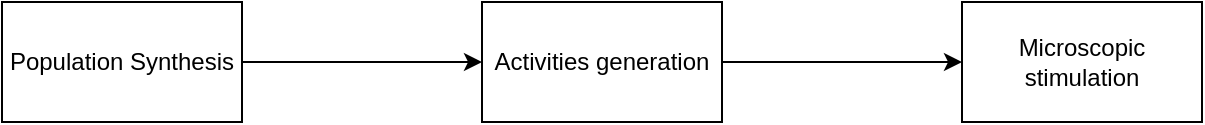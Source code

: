 <mxfile version="20.2.3" type="github">
  <diagram id="PY-lXQE63bLjCUSireyt" name="Page-1">
    <mxGraphModel dx="782" dy="411" grid="1" gridSize="10" guides="1" tooltips="1" connect="1" arrows="1" fold="1" page="1" pageScale="1" pageWidth="827" pageHeight="1169" math="0" shadow="0">
      <root>
        <mxCell id="0" />
        <mxCell id="1" parent="0" />
        <mxCell id="jwCAd1BBkAyQGHnNlh4i-4" style="edgeStyle=orthogonalEdgeStyle;rounded=0;orthogonalLoop=1;jettySize=auto;html=1;exitX=1;exitY=0.5;exitDx=0;exitDy=0;entryX=0;entryY=0.5;entryDx=0;entryDy=0;" edge="1" parent="1" source="jwCAd1BBkAyQGHnNlh4i-1" target="jwCAd1BBkAyQGHnNlh4i-2">
          <mxGeometry relative="1" as="geometry" />
        </mxCell>
        <mxCell id="jwCAd1BBkAyQGHnNlh4i-1" value="Population Synthesis" style="rounded=0;whiteSpace=wrap;html=1;" vertex="1" parent="1">
          <mxGeometry x="80" y="525" width="120" height="60" as="geometry" />
        </mxCell>
        <mxCell id="jwCAd1BBkAyQGHnNlh4i-5" style="edgeStyle=orthogonalEdgeStyle;rounded=0;orthogonalLoop=1;jettySize=auto;html=1;exitX=1;exitY=0.5;exitDx=0;exitDy=0;entryX=0;entryY=0.5;entryDx=0;entryDy=0;" edge="1" parent="1" source="jwCAd1BBkAyQGHnNlh4i-2" target="jwCAd1BBkAyQGHnNlh4i-3">
          <mxGeometry relative="1" as="geometry" />
        </mxCell>
        <mxCell id="jwCAd1BBkAyQGHnNlh4i-2" value="Activities generation" style="rounded=0;whiteSpace=wrap;html=1;" vertex="1" parent="1">
          <mxGeometry x="320" y="525" width="120" height="60" as="geometry" />
        </mxCell>
        <mxCell id="jwCAd1BBkAyQGHnNlh4i-3" value="Microscopic stimulation" style="rounded=0;whiteSpace=wrap;html=1;" vertex="1" parent="1">
          <mxGeometry x="560" y="525" width="120" height="60" as="geometry" />
        </mxCell>
      </root>
    </mxGraphModel>
  </diagram>
</mxfile>
